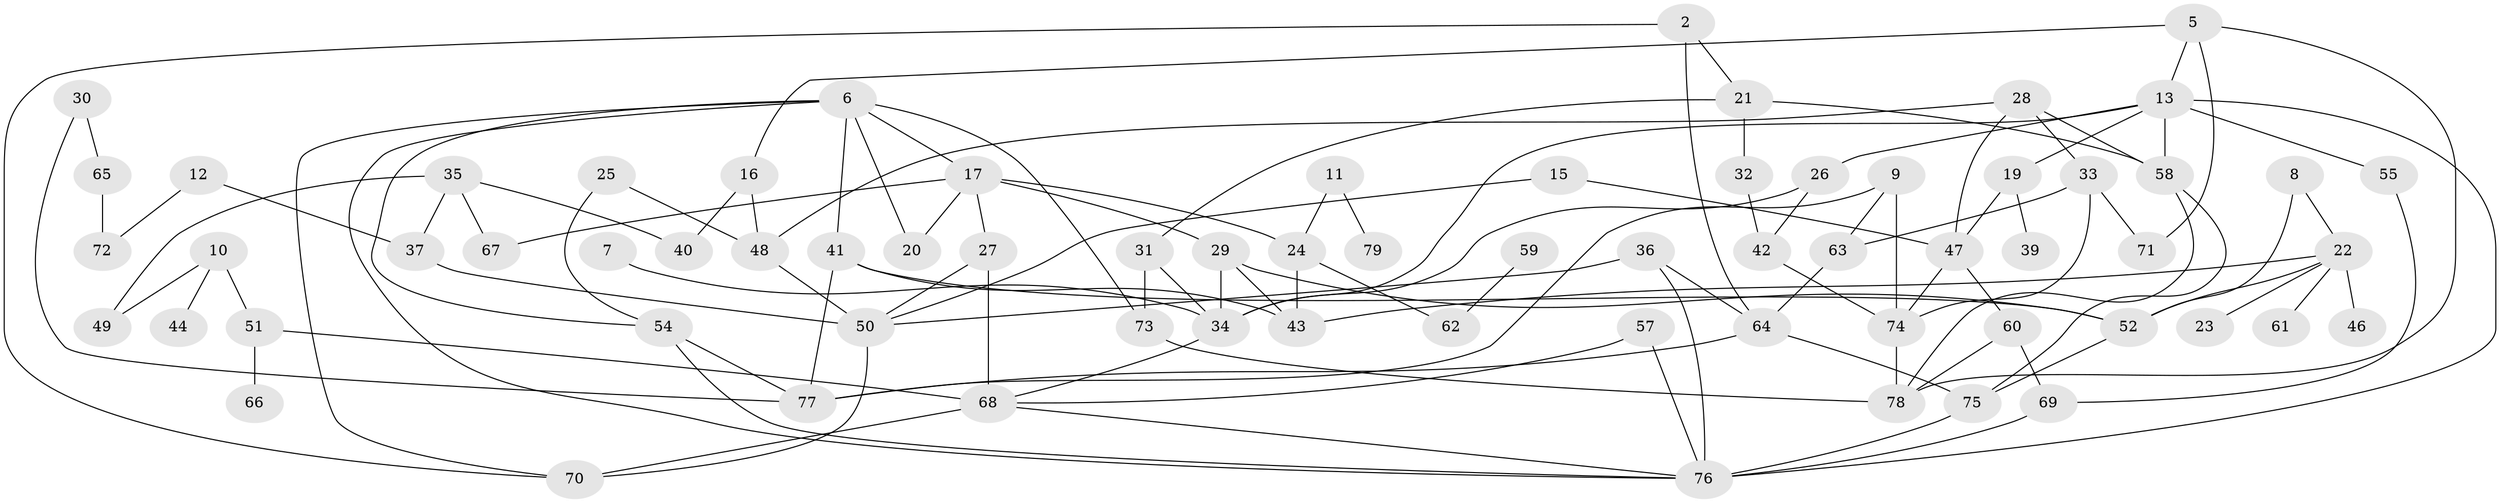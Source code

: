 // original degree distribution, {2: 0.27692307692307694, 5: 0.06153846153846154, 1: 0.13846153846153847, 6: 0.03076923076923077, 0: 0.06923076923076923, 3: 0.2846153846153846, 4: 0.13076923076923078, 7: 0.007692307692307693}
// Generated by graph-tools (version 1.1) at 2025/35/03/04/25 23:35:44]
// undirected, 70 vertices, 115 edges
graph export_dot {
  node [color=gray90,style=filled];
  2;
  5;
  6;
  7;
  8;
  9;
  10;
  11;
  12;
  13;
  15;
  16;
  17;
  19;
  20;
  21;
  22;
  23;
  24;
  25;
  26;
  27;
  28;
  29;
  30;
  31;
  32;
  33;
  34;
  35;
  36;
  37;
  39;
  40;
  41;
  42;
  43;
  44;
  46;
  47;
  48;
  49;
  50;
  51;
  52;
  54;
  55;
  57;
  58;
  59;
  60;
  61;
  62;
  63;
  64;
  65;
  66;
  67;
  68;
  69;
  70;
  71;
  72;
  73;
  74;
  75;
  76;
  77;
  78;
  79;
  2 -- 21 [weight=1.0];
  2 -- 64 [weight=1.0];
  2 -- 70 [weight=1.0];
  5 -- 13 [weight=1.0];
  5 -- 16 [weight=1.0];
  5 -- 71 [weight=1.0];
  5 -- 78 [weight=1.0];
  6 -- 17 [weight=1.0];
  6 -- 20 [weight=1.0];
  6 -- 41 [weight=1.0];
  6 -- 54 [weight=1.0];
  6 -- 70 [weight=1.0];
  6 -- 73 [weight=1.0];
  6 -- 76 [weight=1.0];
  7 -- 34 [weight=1.0];
  8 -- 22 [weight=1.0];
  8 -- 52 [weight=1.0];
  9 -- 63 [weight=1.0];
  9 -- 74 [weight=1.0];
  9 -- 77 [weight=1.0];
  10 -- 44 [weight=1.0];
  10 -- 49 [weight=1.0];
  10 -- 51 [weight=1.0];
  11 -- 24 [weight=1.0];
  11 -- 79 [weight=1.0];
  12 -- 37 [weight=1.0];
  12 -- 72 [weight=1.0];
  13 -- 19 [weight=1.0];
  13 -- 26 [weight=1.0];
  13 -- 34 [weight=1.0];
  13 -- 55 [weight=1.0];
  13 -- 58 [weight=1.0];
  13 -- 76 [weight=1.0];
  15 -- 47 [weight=1.0];
  15 -- 50 [weight=1.0];
  16 -- 40 [weight=1.0];
  16 -- 48 [weight=1.0];
  17 -- 20 [weight=1.0];
  17 -- 24 [weight=1.0];
  17 -- 27 [weight=1.0];
  17 -- 29 [weight=1.0];
  17 -- 67 [weight=1.0];
  19 -- 39 [weight=1.0];
  19 -- 47 [weight=1.0];
  21 -- 31 [weight=1.0];
  21 -- 32 [weight=1.0];
  21 -- 58 [weight=1.0];
  22 -- 23 [weight=1.0];
  22 -- 43 [weight=1.0];
  22 -- 46 [weight=1.0];
  22 -- 52 [weight=1.0];
  22 -- 61 [weight=1.0];
  24 -- 43 [weight=1.0];
  24 -- 62 [weight=1.0];
  25 -- 48 [weight=1.0];
  25 -- 54 [weight=1.0];
  26 -- 34 [weight=1.0];
  26 -- 42 [weight=1.0];
  27 -- 50 [weight=1.0];
  27 -- 68 [weight=1.0];
  28 -- 33 [weight=1.0];
  28 -- 47 [weight=1.0];
  28 -- 48 [weight=1.0];
  28 -- 58 [weight=1.0];
  29 -- 34 [weight=2.0];
  29 -- 43 [weight=1.0];
  29 -- 52 [weight=1.0];
  30 -- 65 [weight=1.0];
  30 -- 77 [weight=1.0];
  31 -- 34 [weight=1.0];
  31 -- 73 [weight=1.0];
  32 -- 42 [weight=1.0];
  33 -- 63 [weight=1.0];
  33 -- 71 [weight=1.0];
  33 -- 74 [weight=1.0];
  34 -- 68 [weight=1.0];
  35 -- 37 [weight=1.0];
  35 -- 40 [weight=1.0];
  35 -- 49 [weight=1.0];
  35 -- 67 [weight=1.0];
  36 -- 50 [weight=1.0];
  36 -- 64 [weight=1.0];
  36 -- 76 [weight=1.0];
  37 -- 50 [weight=1.0];
  41 -- 43 [weight=1.0];
  41 -- 52 [weight=1.0];
  41 -- 77 [weight=1.0];
  42 -- 74 [weight=1.0];
  47 -- 60 [weight=1.0];
  47 -- 74 [weight=1.0];
  48 -- 50 [weight=2.0];
  50 -- 70 [weight=1.0];
  51 -- 66 [weight=1.0];
  51 -- 68 [weight=2.0];
  52 -- 75 [weight=1.0];
  54 -- 76 [weight=1.0];
  54 -- 77 [weight=1.0];
  55 -- 69 [weight=1.0];
  57 -- 68 [weight=1.0];
  57 -- 76 [weight=1.0];
  58 -- 75 [weight=1.0];
  58 -- 78 [weight=1.0];
  59 -- 62 [weight=1.0];
  60 -- 69 [weight=1.0];
  60 -- 78 [weight=1.0];
  63 -- 64 [weight=1.0];
  64 -- 75 [weight=1.0];
  64 -- 77 [weight=1.0];
  65 -- 72 [weight=1.0];
  68 -- 70 [weight=1.0];
  68 -- 76 [weight=1.0];
  69 -- 76 [weight=2.0];
  73 -- 78 [weight=1.0];
  74 -- 78 [weight=1.0];
  75 -- 76 [weight=1.0];
}
